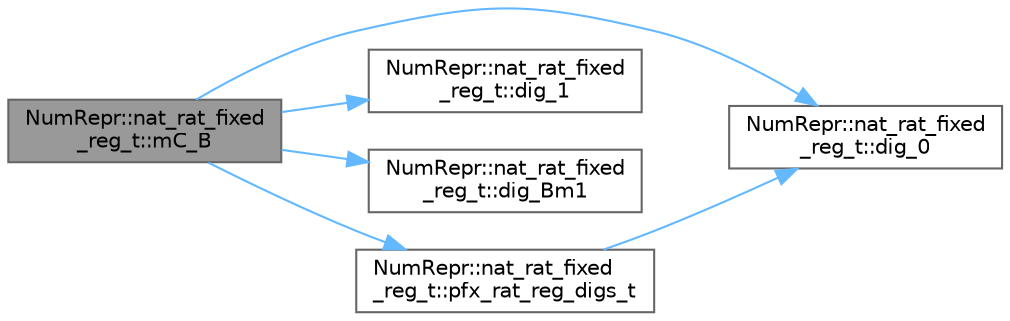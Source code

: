 digraph "NumRepr::nat_rat_fixed_reg_t::mC_B"
{
 // INTERACTIVE_SVG=YES
 // LATEX_PDF_SIZE
  bgcolor="transparent";
  edge [fontname=Helvetica,fontsize=10,labelfontname=Helvetica,labelfontsize=10];
  node [fontname=Helvetica,fontsize=10,shape=box,height=0.2,width=0.4];
  rankdir="LR";
  Node1 [label="NumRepr::nat_rat_fixed\l_reg_t::mC_B",height=0.2,width=0.4,color="gray40", fillcolor="grey60", style="filled", fontcolor="black",tooltip=" "];
  Node1 -> Node2 [color="steelblue1",style="solid"];
  Node2 [label="NumRepr::nat_rat_fixed\l_reg_t::dig_0",height=0.2,width=0.4,color="grey40", fillcolor="white", style="filled",URL="$struct_num_repr_1_1nat__rat__fixed__reg__t.html#a235bc4a9ae726bbf7c7d5933d9a62b2e",tooltip=" "];
  Node1 -> Node3 [color="steelblue1",style="solid"];
  Node3 [label="NumRepr::nat_rat_fixed\l_reg_t::dig_1",height=0.2,width=0.4,color="grey40", fillcolor="white", style="filled",URL="$struct_num_repr_1_1nat__rat__fixed__reg__t.html#a960faa8c0828a9a6680526e7a9bfbc59",tooltip=" "];
  Node1 -> Node4 [color="steelblue1",style="solid"];
  Node4 [label="NumRepr::nat_rat_fixed\l_reg_t::dig_Bm1",height=0.2,width=0.4,color="grey40", fillcolor="white", style="filled",URL="$struct_num_repr_1_1nat__rat__fixed__reg__t.html#a487d6b76d2e1cb0c18afaf54288e6029",tooltip=" "];
  Node1 -> Node5 [color="steelblue1",style="solid"];
  Node5 [label="NumRepr::nat_rat_fixed\l_reg_t::pfx_rat_reg_digs_t",height=0.2,width=0.4,color="grey40", fillcolor="white", style="filled",URL="$struct_num_repr_1_1nat__rat__fixed__reg__t.html#a05f3a766ce29786655fc99812d550fa6",tooltip=" "];
  Node5 -> Node2 [color="steelblue1",style="solid"];
}
